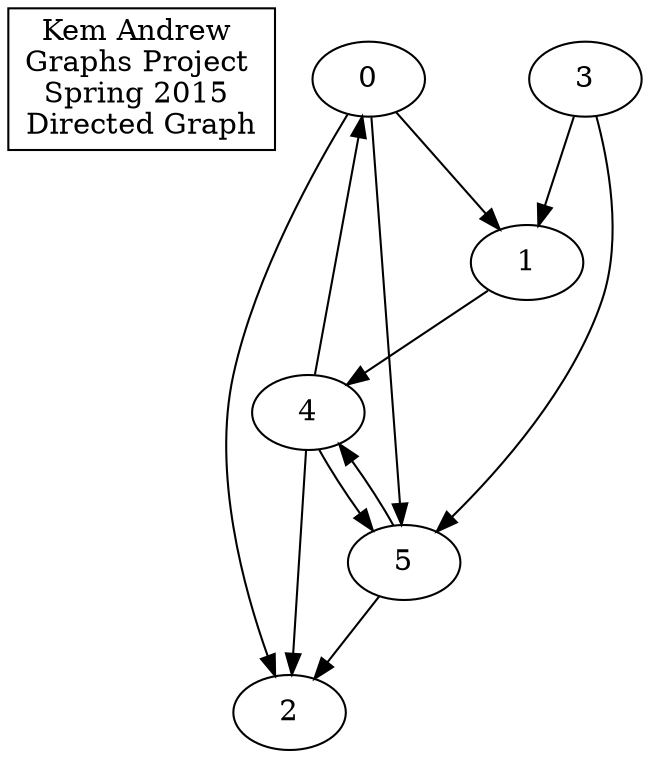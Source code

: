// Kem Andrew 
// File created by C++ Proj.4 - Graphs 
digraph { 
name[shape = box, label = "Kem Andrew \nGraphs Project \nSpring 2015 \nDirected Graph"]; 
0[label="0"]
1[label="1"]
2[label="2"]
3[label="3"]
4[label="4"]
5[label="5"]
0->1;
0->2;
0->5;
1->4;
3->1;
3->5;
4->0;
4->2;
4->5;
5->2;
5->4;
} 

